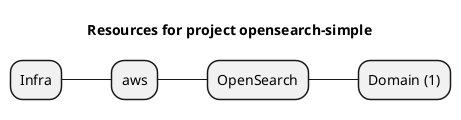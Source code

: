 @startmindmap
title Resources for project opensearch-simple
skinparam monochrome true
+ Infra
++ aws
+++ OpenSearch
++++ Domain (1)
@endmindmap